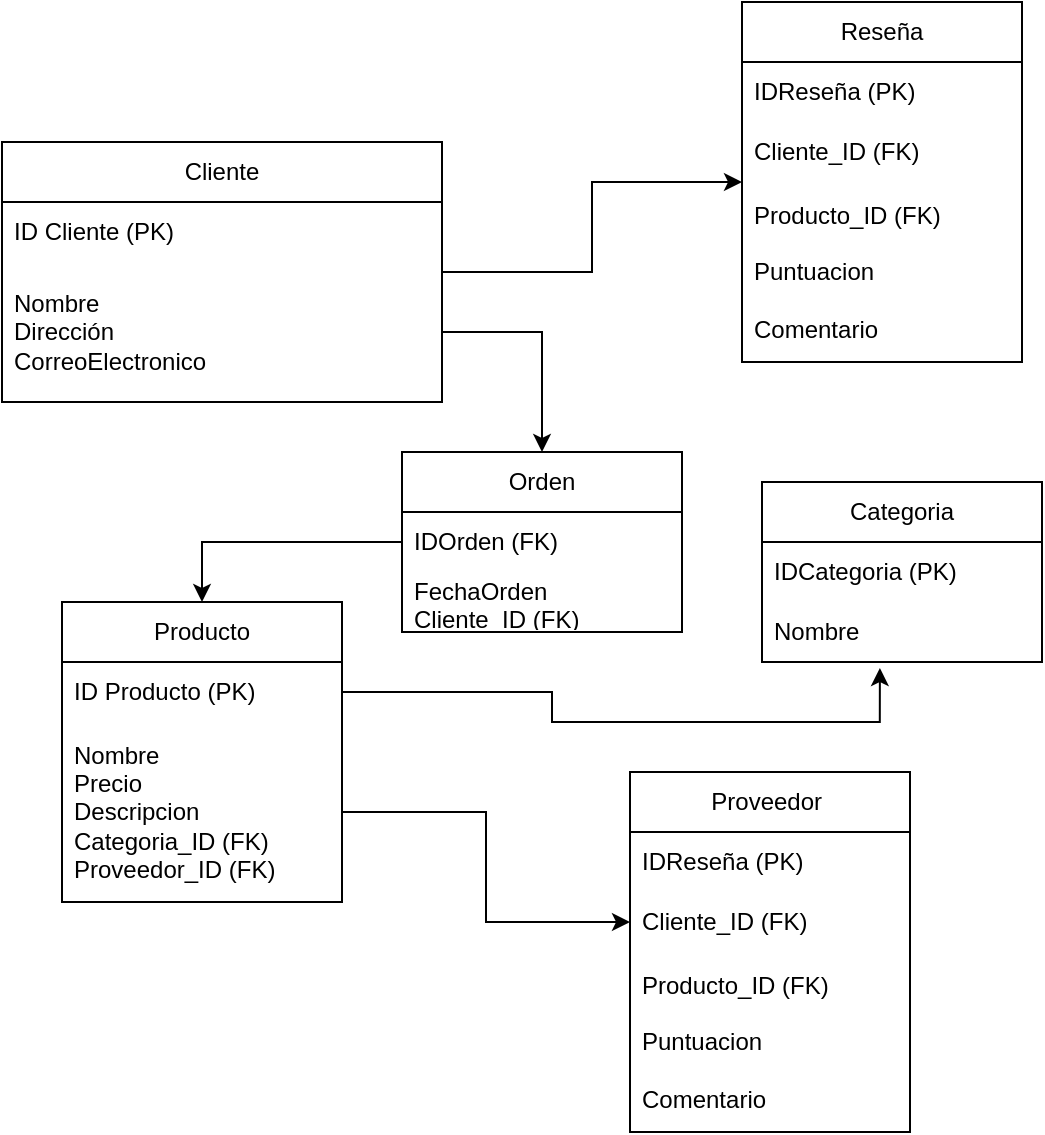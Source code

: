 <mxfile version="22.0.8" type="github">
  <diagram id="C5RBs43oDa-KdzZeNtuy" name="Page-1">
    <mxGraphModel dx="1493" dy="613" grid="1" gridSize="10" guides="1" tooltips="1" connect="1" arrows="1" fold="1" page="1" pageScale="1" pageWidth="827" pageHeight="1169" math="0" shadow="0">
      <root>
        <mxCell id="WIyWlLk6GJQsqaUBKTNV-0" />
        <mxCell id="WIyWlLk6GJQsqaUBKTNV-1" parent="WIyWlLk6GJQsqaUBKTNV-0" />
        <mxCell id="TKEMfbnd7E8iCW28GOTq-47" style="edgeStyle=orthogonalEdgeStyle;rounded=0;orthogonalLoop=1;jettySize=auto;html=1;" edge="1" parent="WIyWlLk6GJQsqaUBKTNV-1" source="TKEMfbnd7E8iCW28GOTq-13" target="TKEMfbnd7E8iCW28GOTq-35">
          <mxGeometry relative="1" as="geometry" />
        </mxCell>
        <mxCell id="TKEMfbnd7E8iCW28GOTq-13" value="Cliente" style="swimlane;fontStyle=0;childLayout=stackLayout;horizontal=1;startSize=30;horizontalStack=0;resizeParent=1;resizeParentMax=0;resizeLast=0;collapsible=1;marginBottom=0;whiteSpace=wrap;html=1;" vertex="1" parent="WIyWlLk6GJQsqaUBKTNV-1">
          <mxGeometry x="100" y="90" width="220" height="130" as="geometry">
            <mxRectangle x="100" y="90" width="60" height="30" as="alternateBounds" />
          </mxGeometry>
        </mxCell>
        <mxCell id="TKEMfbnd7E8iCW28GOTq-14" value="ID Cliente (PK)" style="text;strokeColor=none;fillColor=none;align=left;verticalAlign=middle;spacingLeft=4;spacingRight=4;overflow=hidden;points=[[0,0.5],[1,0.5]];portConstraint=eastwest;rotatable=0;whiteSpace=wrap;html=1;" vertex="1" parent="TKEMfbnd7E8iCW28GOTq-13">
          <mxGeometry y="30" width="220" height="30" as="geometry" />
        </mxCell>
        <mxCell id="TKEMfbnd7E8iCW28GOTq-15" value="Nombre&amp;nbsp;&lt;br&gt;Dirección&lt;br&gt;CorreoElectronico" style="text;strokeColor=none;fillColor=none;align=left;verticalAlign=middle;spacingLeft=4;spacingRight=4;overflow=hidden;points=[[0,0.5],[1,0.5]];portConstraint=eastwest;rotatable=0;whiteSpace=wrap;html=1;" vertex="1" parent="TKEMfbnd7E8iCW28GOTq-13">
          <mxGeometry y="60" width="220" height="70" as="geometry" />
        </mxCell>
        <mxCell id="TKEMfbnd7E8iCW28GOTq-18" value="Producto" style="swimlane;fontStyle=0;childLayout=stackLayout;horizontal=1;startSize=30;horizontalStack=0;resizeParent=1;resizeParentMax=0;resizeLast=0;collapsible=1;marginBottom=0;whiteSpace=wrap;html=1;" vertex="1" parent="WIyWlLk6GJQsqaUBKTNV-1">
          <mxGeometry x="130" y="320" width="140" height="150" as="geometry">
            <mxRectangle x="130" y="320" width="90" height="30" as="alternateBounds" />
          </mxGeometry>
        </mxCell>
        <mxCell id="TKEMfbnd7E8iCW28GOTq-19" value="ID Producto (PK)" style="text;strokeColor=none;fillColor=none;align=left;verticalAlign=middle;spacingLeft=4;spacingRight=4;overflow=hidden;points=[[0,0.5],[1,0.5]];portConstraint=eastwest;rotatable=0;whiteSpace=wrap;html=1;" vertex="1" parent="TKEMfbnd7E8iCW28GOTq-18">
          <mxGeometry y="30" width="140" height="30" as="geometry" />
        </mxCell>
        <mxCell id="TKEMfbnd7E8iCW28GOTq-20" value="Nombre&lt;br&gt;Precio&lt;br&gt;Descripcion&lt;br&gt;Categoria_ID (FK)&lt;br&gt;Proveedor_ID (FK)" style="text;strokeColor=none;fillColor=none;align=left;verticalAlign=middle;spacingLeft=4;spacingRight=4;overflow=hidden;points=[[0,0.5],[1,0.5]];portConstraint=eastwest;rotatable=0;whiteSpace=wrap;html=1;" vertex="1" parent="TKEMfbnd7E8iCW28GOTq-18">
          <mxGeometry y="60" width="140" height="90" as="geometry" />
        </mxCell>
        <mxCell id="TKEMfbnd7E8iCW28GOTq-22" value="Orden" style="swimlane;fontStyle=0;childLayout=stackLayout;horizontal=1;startSize=30;horizontalStack=0;resizeParent=1;resizeParentMax=0;resizeLast=0;collapsible=1;marginBottom=0;whiteSpace=wrap;html=1;" vertex="1" parent="WIyWlLk6GJQsqaUBKTNV-1">
          <mxGeometry x="300" y="245" width="140" height="90" as="geometry">
            <mxRectangle x="390" y="320" width="70" height="30" as="alternateBounds" />
          </mxGeometry>
        </mxCell>
        <mxCell id="TKEMfbnd7E8iCW28GOTq-23" value="IDOrden (FK)" style="text;strokeColor=none;fillColor=none;align=left;verticalAlign=middle;spacingLeft=4;spacingRight=4;overflow=hidden;points=[[0,0.5],[1,0.5]];portConstraint=eastwest;rotatable=0;whiteSpace=wrap;html=1;" vertex="1" parent="TKEMfbnd7E8iCW28GOTq-22">
          <mxGeometry y="30" width="140" height="30" as="geometry" />
        </mxCell>
        <mxCell id="TKEMfbnd7E8iCW28GOTq-24" value="FechaOrden&lt;br&gt;Cliente_ID (FK)" style="text;strokeColor=none;fillColor=none;align=left;verticalAlign=middle;spacingLeft=4;spacingRight=4;overflow=hidden;points=[[0,0.5],[1,0.5]];portConstraint=eastwest;rotatable=0;whiteSpace=wrap;html=1;" vertex="1" parent="TKEMfbnd7E8iCW28GOTq-22">
          <mxGeometry y="60" width="140" height="30" as="geometry" />
        </mxCell>
        <mxCell id="TKEMfbnd7E8iCW28GOTq-26" value="Categoria" style="swimlane;fontStyle=0;childLayout=stackLayout;horizontal=1;startSize=30;horizontalStack=0;resizeParent=1;resizeParentMax=0;resizeLast=0;collapsible=1;marginBottom=0;whiteSpace=wrap;html=1;" vertex="1" parent="WIyWlLk6GJQsqaUBKTNV-1">
          <mxGeometry x="480" y="260" width="140" height="90" as="geometry">
            <mxRectangle x="660" y="320" width="90" height="30" as="alternateBounds" />
          </mxGeometry>
        </mxCell>
        <mxCell id="TKEMfbnd7E8iCW28GOTq-27" value="IDCategoria (PK)" style="text;strokeColor=none;fillColor=none;align=left;verticalAlign=middle;spacingLeft=4;spacingRight=4;overflow=hidden;points=[[0,0.5],[1,0.5]];portConstraint=eastwest;rotatable=0;whiteSpace=wrap;html=1;" vertex="1" parent="TKEMfbnd7E8iCW28GOTq-26">
          <mxGeometry y="30" width="140" height="30" as="geometry" />
        </mxCell>
        <mxCell id="TKEMfbnd7E8iCW28GOTq-28" value="Nombre" style="text;strokeColor=none;fillColor=none;align=left;verticalAlign=middle;spacingLeft=4;spacingRight=4;overflow=hidden;points=[[0,0.5],[1,0.5]];portConstraint=eastwest;rotatable=0;whiteSpace=wrap;html=1;" vertex="1" parent="TKEMfbnd7E8iCW28GOTq-26">
          <mxGeometry y="60" width="140" height="30" as="geometry" />
        </mxCell>
        <mxCell id="TKEMfbnd7E8iCW28GOTq-30" value="Proveedor&amp;nbsp;" style="swimlane;fontStyle=0;childLayout=stackLayout;horizontal=1;startSize=30;horizontalStack=0;resizeParent=1;resizeParentMax=0;resizeLast=0;collapsible=1;marginBottom=0;whiteSpace=wrap;html=1;" vertex="1" parent="WIyWlLk6GJQsqaUBKTNV-1">
          <mxGeometry x="414" y="405" width="140" height="180" as="geometry">
            <mxRectangle x="540" y="190" width="100" height="30" as="alternateBounds" />
          </mxGeometry>
        </mxCell>
        <mxCell id="TKEMfbnd7E8iCW28GOTq-31" value="IDReseña (PK)" style="text;strokeColor=none;fillColor=none;align=left;verticalAlign=middle;spacingLeft=4;spacingRight=4;overflow=hidden;points=[[0,0.5],[1,0.5]];portConstraint=eastwest;rotatable=0;whiteSpace=wrap;html=1;" vertex="1" parent="TKEMfbnd7E8iCW28GOTq-30">
          <mxGeometry y="30" width="140" height="30" as="geometry" />
        </mxCell>
        <mxCell id="TKEMfbnd7E8iCW28GOTq-32" value="Cliente_ID (FK)" style="text;strokeColor=none;fillColor=none;align=left;verticalAlign=middle;spacingLeft=4;spacingRight=4;overflow=hidden;points=[[0,0.5],[1,0.5]];portConstraint=eastwest;rotatable=0;whiteSpace=wrap;html=1;" vertex="1" parent="TKEMfbnd7E8iCW28GOTq-30">
          <mxGeometry y="60" width="140" height="30" as="geometry" />
        </mxCell>
        <mxCell id="TKEMfbnd7E8iCW28GOTq-33" value="Producto_ID (FK)&lt;br&gt;&lt;br&gt;Puntuacion&lt;br&gt;&lt;br&gt;Comentario" style="text;strokeColor=none;fillColor=none;align=left;verticalAlign=middle;spacingLeft=4;spacingRight=4;overflow=hidden;points=[[0,0.5],[1,0.5]];portConstraint=eastwest;rotatable=0;whiteSpace=wrap;html=1;" vertex="1" parent="TKEMfbnd7E8iCW28GOTq-30">
          <mxGeometry y="90" width="140" height="90" as="geometry" />
        </mxCell>
        <mxCell id="TKEMfbnd7E8iCW28GOTq-35" value="Reseña" style="swimlane;fontStyle=0;childLayout=stackLayout;horizontal=1;startSize=30;horizontalStack=0;resizeParent=1;resizeParentMax=0;resizeLast=0;collapsible=1;marginBottom=0;whiteSpace=wrap;html=1;" vertex="1" parent="WIyWlLk6GJQsqaUBKTNV-1">
          <mxGeometry x="470" y="20" width="140" height="180" as="geometry">
            <mxRectangle x="550" y="120" width="80" height="30" as="alternateBounds" />
          </mxGeometry>
        </mxCell>
        <mxCell id="TKEMfbnd7E8iCW28GOTq-36" value="IDReseña (PK)" style="text;strokeColor=none;fillColor=none;align=left;verticalAlign=middle;spacingLeft=4;spacingRight=4;overflow=hidden;points=[[0,0.5],[1,0.5]];portConstraint=eastwest;rotatable=0;whiteSpace=wrap;html=1;" vertex="1" parent="TKEMfbnd7E8iCW28GOTq-35">
          <mxGeometry y="30" width="140" height="30" as="geometry" />
        </mxCell>
        <mxCell id="TKEMfbnd7E8iCW28GOTq-37" value="Cliente_ID (FK)" style="text;strokeColor=none;fillColor=none;align=left;verticalAlign=middle;spacingLeft=4;spacingRight=4;overflow=hidden;points=[[0,0.5],[1,0.5]];portConstraint=eastwest;rotatable=0;whiteSpace=wrap;html=1;" vertex="1" parent="TKEMfbnd7E8iCW28GOTq-35">
          <mxGeometry y="60" width="140" height="30" as="geometry" />
        </mxCell>
        <mxCell id="TKEMfbnd7E8iCW28GOTq-38" value="Producto_ID (FK)&lt;br&gt;&lt;br&gt;Puntuacion&lt;br&gt;&lt;br&gt;Comentario" style="text;strokeColor=none;fillColor=none;align=left;verticalAlign=middle;spacingLeft=4;spacingRight=4;overflow=hidden;points=[[0,0.5],[1,0.5]];portConstraint=eastwest;rotatable=0;whiteSpace=wrap;html=1;" vertex="1" parent="TKEMfbnd7E8iCW28GOTq-35">
          <mxGeometry y="90" width="140" height="90" as="geometry" />
        </mxCell>
        <mxCell id="TKEMfbnd7E8iCW28GOTq-44" style="edgeStyle=orthogonalEdgeStyle;rounded=0;orthogonalLoop=1;jettySize=auto;html=1;entryX=0.5;entryY=0;entryDx=0;entryDy=0;" edge="1" parent="WIyWlLk6GJQsqaUBKTNV-1" source="TKEMfbnd7E8iCW28GOTq-15" target="TKEMfbnd7E8iCW28GOTq-22">
          <mxGeometry relative="1" as="geometry" />
        </mxCell>
        <mxCell id="TKEMfbnd7E8iCW28GOTq-48" style="edgeStyle=orthogonalEdgeStyle;rounded=0;orthogonalLoop=1;jettySize=auto;html=1;exitX=0;exitY=0.5;exitDx=0;exitDy=0;" edge="1" parent="WIyWlLk6GJQsqaUBKTNV-1" source="TKEMfbnd7E8iCW28GOTq-23" target="TKEMfbnd7E8iCW28GOTq-18">
          <mxGeometry relative="1" as="geometry" />
        </mxCell>
        <mxCell id="TKEMfbnd7E8iCW28GOTq-49" style="edgeStyle=orthogonalEdgeStyle;rounded=0;orthogonalLoop=1;jettySize=auto;html=1;exitX=1;exitY=0.5;exitDx=0;exitDy=0;entryX=0.421;entryY=1.1;entryDx=0;entryDy=0;entryPerimeter=0;" edge="1" parent="WIyWlLk6GJQsqaUBKTNV-1" source="TKEMfbnd7E8iCW28GOTq-19" target="TKEMfbnd7E8iCW28GOTq-28">
          <mxGeometry relative="1" as="geometry">
            <Array as="points">
              <mxPoint x="375" y="365" />
              <mxPoint x="375" y="380" />
              <mxPoint x="539" y="380" />
            </Array>
          </mxGeometry>
        </mxCell>
        <mxCell id="TKEMfbnd7E8iCW28GOTq-50" style="edgeStyle=orthogonalEdgeStyle;rounded=0;orthogonalLoop=1;jettySize=auto;html=1;entryX=0;entryY=0.5;entryDx=0;entryDy=0;" edge="1" parent="WIyWlLk6GJQsqaUBKTNV-1" source="TKEMfbnd7E8iCW28GOTq-20" target="TKEMfbnd7E8iCW28GOTq-32">
          <mxGeometry relative="1" as="geometry" />
        </mxCell>
      </root>
    </mxGraphModel>
  </diagram>
</mxfile>

